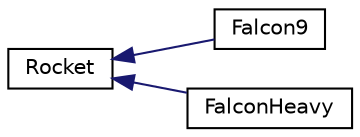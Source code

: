 digraph "Graphical Class Hierarchy"
{
 // LATEX_PDF_SIZE
  edge [fontname="Helvetica",fontsize="10",labelfontname="Helvetica",labelfontsize="10"];
  node [fontname="Helvetica",fontsize="10",shape=record];
  rankdir="LR";
  Node0 [label="Rocket",height=0.2,width=0.4,color="black", fillcolor="white", style="filled",URL="$classRocket.html",tooltip=" "];
  Node0 -> Node1 [dir="back",color="midnightblue",fontsize="10",style="solid",fontname="Helvetica"];
  Node1 [label="Falcon9",height=0.2,width=0.4,color="black", fillcolor="white", style="filled",URL="$classFalcon9.html",tooltip=" "];
  Node0 -> Node2 [dir="back",color="midnightblue",fontsize="10",style="solid",fontname="Helvetica"];
  Node2 [label="FalconHeavy",height=0.2,width=0.4,color="black", fillcolor="white", style="filled",URL="$classFalconHeavy.html",tooltip=" "];
}
